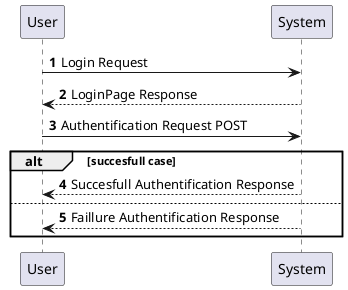@startuml
'https://plantuml.com/sequence-diagram

autonumber

User -> System: Login Request
System --> User: LoginPage Response

User -> System: Authentification Request POST

alt succesfull case

System --> User: Succesfull Authentification Response

else

System --> User: Faillure Authentification Response
end
@enduml